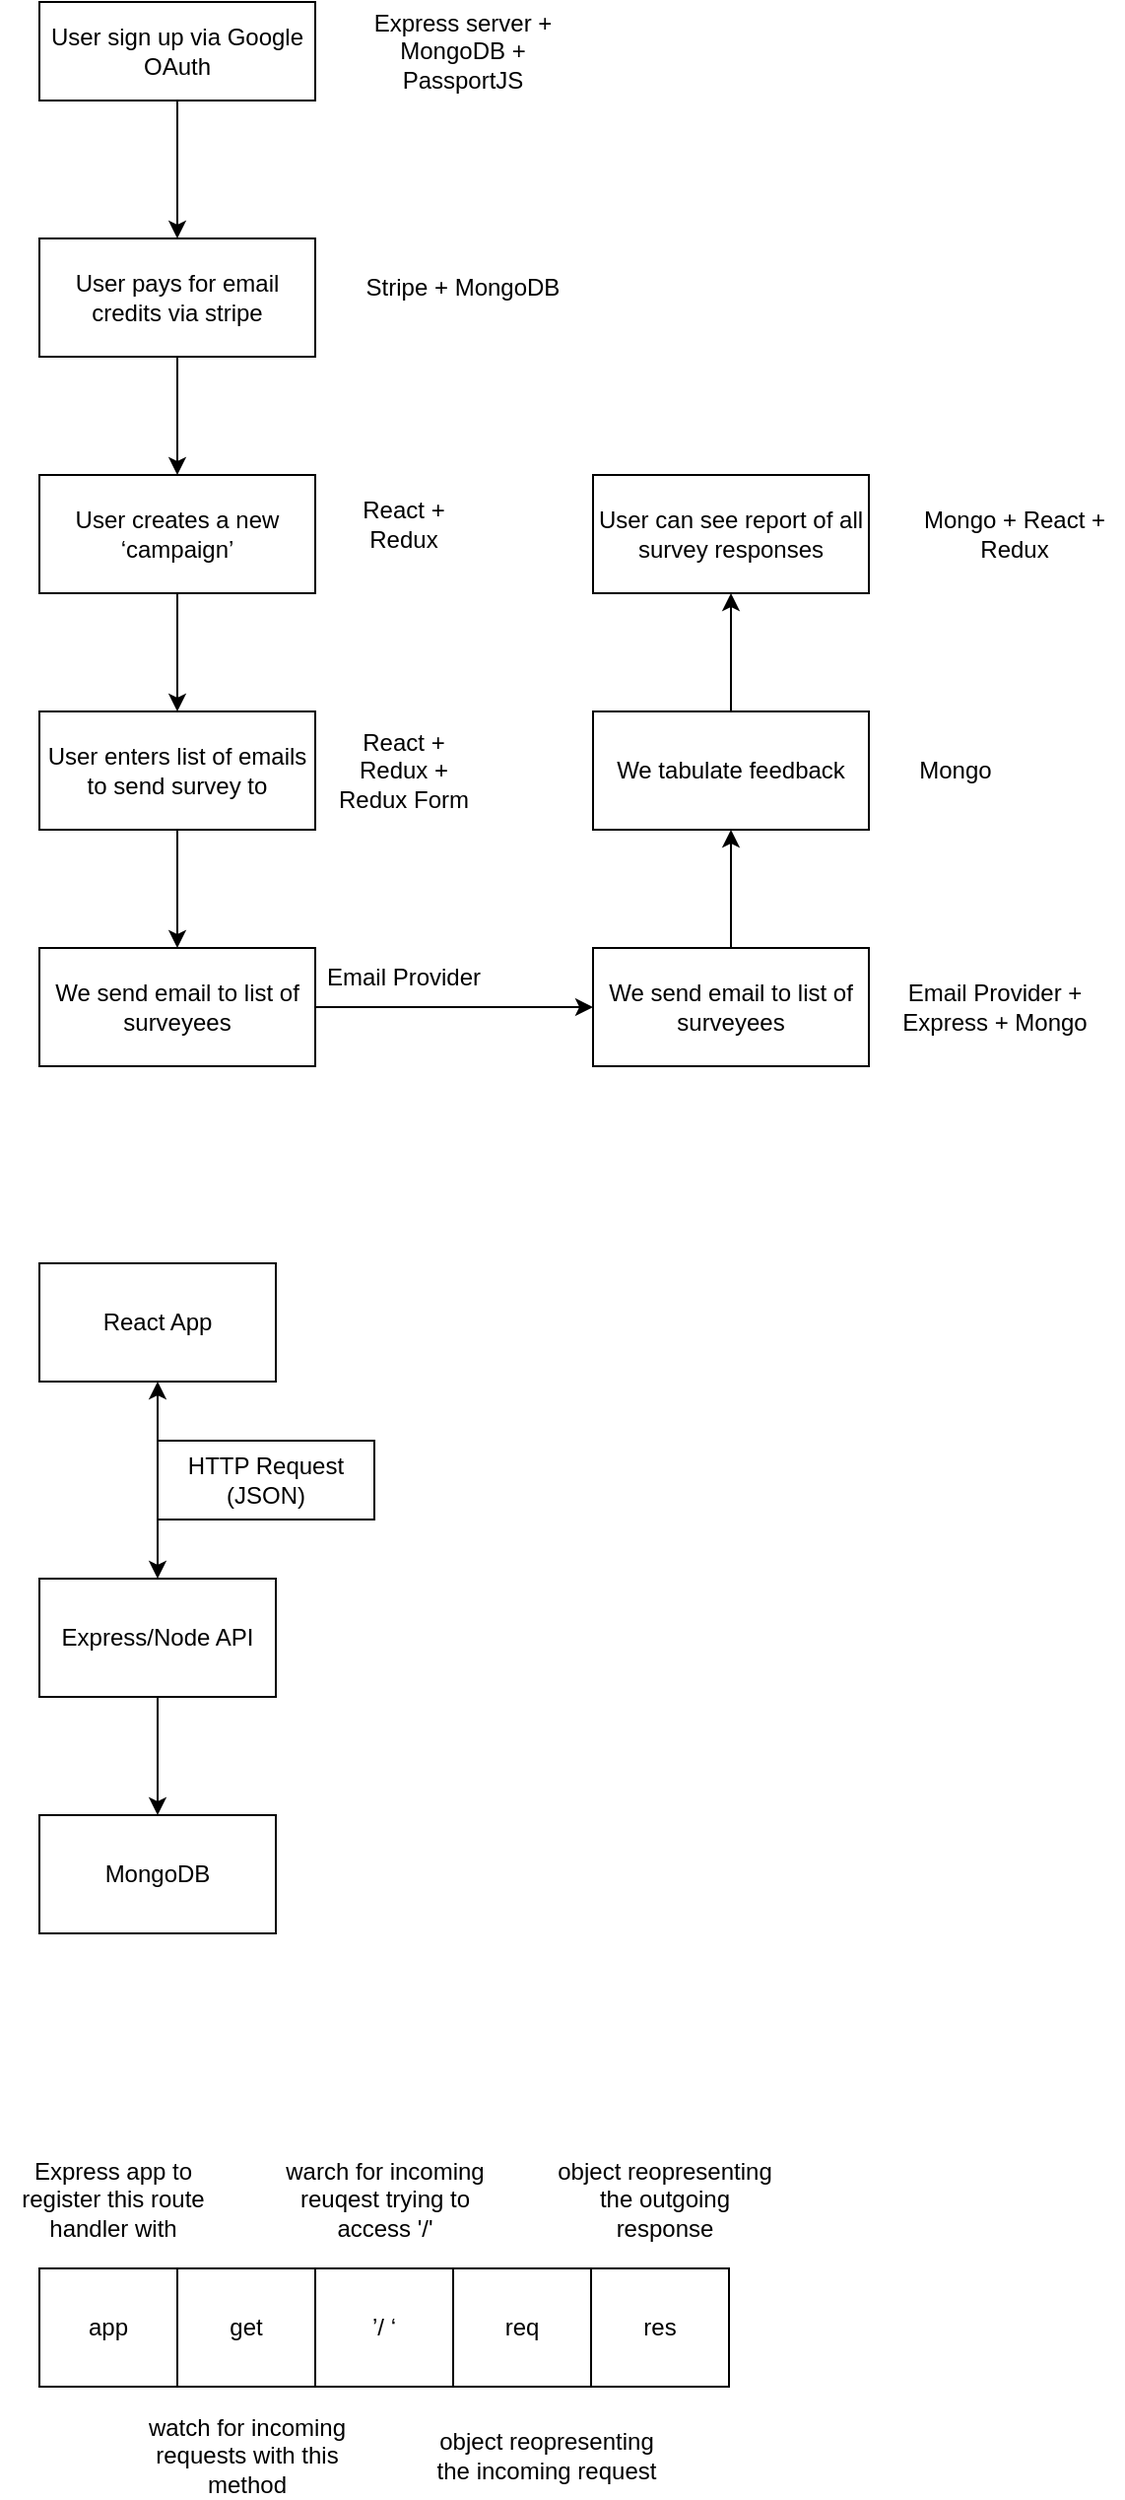 <mxfile version="20.7.3" type="device"><diagram id="dtjKVJJp6gbST_CgJSJh" name="Page-1"><mxGraphModel dx="714" dy="517" grid="1" gridSize="10" guides="1" tooltips="1" connect="1" arrows="1" fold="1" page="1" pageScale="1" pageWidth="850" pageHeight="1100" math="0" shadow="0"><root><mxCell id="0"/><mxCell id="1" parent="0"/><mxCell id="zaqjRlEO9ywxw1droDA_-17" style="edgeStyle=orthogonalEdgeStyle;rounded=0;orthogonalLoop=1;jettySize=auto;html=1;exitX=0.5;exitY=1;exitDx=0;exitDy=0;entryX=0.5;entryY=0;entryDx=0;entryDy=0;" edge="1" parent="1" source="zaqjRlEO9ywxw1droDA_-1" target="zaqjRlEO9ywxw1droDA_-2"><mxGeometry relative="1" as="geometry"/></mxCell><mxCell id="zaqjRlEO9ywxw1droDA_-1" value="User sign up via Google OAuth" style="rounded=0;whiteSpace=wrap;html=1;" vertex="1" parent="1"><mxGeometry x="40" y="240" width="140" height="50" as="geometry"/></mxCell><mxCell id="zaqjRlEO9ywxw1droDA_-18" style="edgeStyle=orthogonalEdgeStyle;rounded=0;orthogonalLoop=1;jettySize=auto;html=1;exitX=0.5;exitY=1;exitDx=0;exitDy=0;entryX=0.5;entryY=0;entryDx=0;entryDy=0;" edge="1" parent="1" source="zaqjRlEO9ywxw1droDA_-2" target="zaqjRlEO9ywxw1droDA_-3"><mxGeometry relative="1" as="geometry"/></mxCell><mxCell id="zaqjRlEO9ywxw1droDA_-2" value="User pays for email credits via stripe" style="rounded=0;whiteSpace=wrap;html=1;" vertex="1" parent="1"><mxGeometry x="40" y="360" width="140" height="60" as="geometry"/></mxCell><mxCell id="zaqjRlEO9ywxw1droDA_-19" style="edgeStyle=orthogonalEdgeStyle;rounded=0;orthogonalLoop=1;jettySize=auto;html=1;exitX=0.5;exitY=1;exitDx=0;exitDy=0;" edge="1" parent="1" source="zaqjRlEO9ywxw1droDA_-3" target="zaqjRlEO9ywxw1droDA_-4"><mxGeometry relative="1" as="geometry"/></mxCell><mxCell id="zaqjRlEO9ywxw1droDA_-3" value="User creates a new ‘campaign’" style="rounded=0;whiteSpace=wrap;html=1;" vertex="1" parent="1"><mxGeometry x="40" y="480" width="140" height="60" as="geometry"/></mxCell><mxCell id="zaqjRlEO9ywxw1droDA_-20" style="edgeStyle=orthogonalEdgeStyle;rounded=0;orthogonalLoop=1;jettySize=auto;html=1;exitX=0.5;exitY=1;exitDx=0;exitDy=0;entryX=0.5;entryY=0;entryDx=0;entryDy=0;" edge="1" parent="1" source="zaqjRlEO9ywxw1droDA_-4" target="zaqjRlEO9ywxw1droDA_-5"><mxGeometry relative="1" as="geometry"/></mxCell><mxCell id="zaqjRlEO9ywxw1droDA_-4" value="User enters list of emails to send survey to" style="rounded=0;whiteSpace=wrap;html=1;" vertex="1" parent="1"><mxGeometry x="40" y="600" width="140" height="60" as="geometry"/></mxCell><mxCell id="zaqjRlEO9ywxw1droDA_-13" style="edgeStyle=orthogonalEdgeStyle;rounded=0;orthogonalLoop=1;jettySize=auto;html=1;exitX=1;exitY=0.5;exitDx=0;exitDy=0;" edge="1" parent="1" source="zaqjRlEO9ywxw1droDA_-5" target="zaqjRlEO9ywxw1droDA_-6"><mxGeometry relative="1" as="geometry"/></mxCell><mxCell id="zaqjRlEO9ywxw1droDA_-5" value="We send email to list of surveyees" style="rounded=0;whiteSpace=wrap;html=1;" vertex="1" parent="1"><mxGeometry x="40" y="720" width="140" height="60" as="geometry"/></mxCell><mxCell id="zaqjRlEO9ywxw1droDA_-14" style="edgeStyle=orthogonalEdgeStyle;rounded=0;orthogonalLoop=1;jettySize=auto;html=1;exitX=0.5;exitY=0;exitDx=0;exitDy=0;entryX=0.5;entryY=1;entryDx=0;entryDy=0;" edge="1" parent="1" source="zaqjRlEO9ywxw1droDA_-6" target="zaqjRlEO9ywxw1droDA_-7"><mxGeometry relative="1" as="geometry"/></mxCell><mxCell id="zaqjRlEO9ywxw1droDA_-6" value="We send email to list of surveyees" style="rounded=0;whiteSpace=wrap;html=1;" vertex="1" parent="1"><mxGeometry x="321" y="720" width="140" height="60" as="geometry"/></mxCell><mxCell id="zaqjRlEO9ywxw1droDA_-15" style="edgeStyle=orthogonalEdgeStyle;rounded=0;orthogonalLoop=1;jettySize=auto;html=1;exitX=0.5;exitY=0;exitDx=0;exitDy=0;entryX=0.5;entryY=1;entryDx=0;entryDy=0;" edge="1" parent="1" source="zaqjRlEO9ywxw1droDA_-7" target="zaqjRlEO9ywxw1droDA_-8"><mxGeometry relative="1" as="geometry"/></mxCell><mxCell id="zaqjRlEO9ywxw1droDA_-7" value="We tabulate feedback" style="rounded=0;whiteSpace=wrap;html=1;" vertex="1" parent="1"><mxGeometry x="321" y="600" width="140" height="60" as="geometry"/></mxCell><mxCell id="zaqjRlEO9ywxw1droDA_-8" value="User can see report of all survey responses" style="rounded=0;whiteSpace=wrap;html=1;" vertex="1" parent="1"><mxGeometry x="321" y="480" width="140" height="60" as="geometry"/></mxCell><mxCell id="zaqjRlEO9ywxw1droDA_-21" value="Express server + MongoDB + PassportJS" style="text;html=1;strokeColor=none;fillColor=none;align=center;verticalAlign=middle;whiteSpace=wrap;rounded=0;" vertex="1" parent="1"><mxGeometry x="200" y="250" width="110" height="30" as="geometry"/></mxCell><mxCell id="zaqjRlEO9ywxw1droDA_-23" value="Stripe + MongoDB" style="text;html=1;strokeColor=none;fillColor=none;align=center;verticalAlign=middle;whiteSpace=wrap;rounded=0;" vertex="1" parent="1"><mxGeometry x="200" y="370" width="110" height="30" as="geometry"/></mxCell><mxCell id="zaqjRlEO9ywxw1droDA_-24" value="React +&lt;br&gt;Redux" style="text;html=1;strokeColor=none;fillColor=none;align=center;verticalAlign=middle;whiteSpace=wrap;rounded=0;" vertex="1" parent="1"><mxGeometry x="170" y="490" width="110" height="30" as="geometry"/></mxCell><mxCell id="zaqjRlEO9ywxw1droDA_-25" value="React +&lt;br&gt;Redux +&lt;br&gt;Redux Form" style="text;html=1;strokeColor=none;fillColor=none;align=center;verticalAlign=middle;whiteSpace=wrap;rounded=0;" vertex="1" parent="1"><mxGeometry x="170" y="615" width="110" height="30" as="geometry"/></mxCell><mxCell id="zaqjRlEO9ywxw1droDA_-26" value="Email Provider" style="text;html=1;strokeColor=none;fillColor=none;align=center;verticalAlign=middle;whiteSpace=wrap;rounded=0;" vertex="1" parent="1"><mxGeometry x="170" y="720" width="110" height="30" as="geometry"/></mxCell><mxCell id="zaqjRlEO9ywxw1droDA_-27" value="Email Provider +&lt;br&gt;Express + Mongo" style="text;html=1;strokeColor=none;fillColor=none;align=center;verticalAlign=middle;whiteSpace=wrap;rounded=0;" vertex="1" parent="1"><mxGeometry x="470" y="735" width="110" height="30" as="geometry"/></mxCell><mxCell id="zaqjRlEO9ywxw1droDA_-28" value="Mongo" style="text;html=1;strokeColor=none;fillColor=none;align=center;verticalAlign=middle;whiteSpace=wrap;rounded=0;" vertex="1" parent="1"><mxGeometry x="450" y="615" width="110" height="30" as="geometry"/></mxCell><mxCell id="zaqjRlEO9ywxw1droDA_-29" value="Mongo + React + Redux" style="text;html=1;strokeColor=none;fillColor=none;align=center;verticalAlign=middle;whiteSpace=wrap;rounded=0;" vertex="1" parent="1"><mxGeometry x="480" y="495" width="110" height="30" as="geometry"/></mxCell><mxCell id="zaqjRlEO9ywxw1droDA_-34" value="" style="edgeStyle=orthogonalEdgeStyle;rounded=0;orthogonalLoop=1;jettySize=auto;html=1;startArrow=classic;startFill=1;" edge="1" parent="1" source="zaqjRlEO9ywxw1droDA_-30" target="zaqjRlEO9ywxw1droDA_-31"><mxGeometry relative="1" as="geometry"/></mxCell><mxCell id="zaqjRlEO9ywxw1droDA_-30" value="React App" style="rounded=0;whiteSpace=wrap;html=1;" vertex="1" parent="1"><mxGeometry x="40" y="880" width="120" height="60" as="geometry"/></mxCell><mxCell id="zaqjRlEO9ywxw1droDA_-33" style="edgeStyle=orthogonalEdgeStyle;rounded=0;orthogonalLoop=1;jettySize=auto;html=1;" edge="1" parent="1" source="zaqjRlEO9ywxw1droDA_-31" target="zaqjRlEO9ywxw1droDA_-32"><mxGeometry relative="1" as="geometry"/></mxCell><mxCell id="zaqjRlEO9ywxw1droDA_-31" value="Express/Node API" style="rounded=0;whiteSpace=wrap;html=1;" vertex="1" parent="1"><mxGeometry x="40" y="1040" width="120" height="60" as="geometry"/></mxCell><mxCell id="zaqjRlEO9ywxw1droDA_-32" value="MongoDB" style="rounded=0;whiteSpace=wrap;html=1;" vertex="1" parent="1"><mxGeometry x="40" y="1160" width="120" height="60" as="geometry"/></mxCell><mxCell id="zaqjRlEO9ywxw1droDA_-35" value="HTTP Request (JSON)" style="rounded=0;whiteSpace=wrap;html=1;" vertex="1" parent="1"><mxGeometry x="100" y="970" width="110" height="40" as="geometry"/></mxCell><mxCell id="zaqjRlEO9ywxw1droDA_-37" value="app" style="rounded=0;whiteSpace=wrap;html=1;" vertex="1" parent="1"><mxGeometry x="40" y="1390" width="70" height="60" as="geometry"/></mxCell><mxCell id="zaqjRlEO9ywxw1droDA_-38" value="get" style="rounded=0;whiteSpace=wrap;html=1;" vertex="1" parent="1"><mxGeometry x="110" y="1390" width="70" height="60" as="geometry"/></mxCell><mxCell id="zaqjRlEO9ywxw1droDA_-39" value="’/ ‘" style="rounded=0;whiteSpace=wrap;html=1;" vertex="1" parent="1"><mxGeometry x="180" y="1390" width="70" height="60" as="geometry"/></mxCell><mxCell id="zaqjRlEO9ywxw1droDA_-40" value="req" style="rounded=0;whiteSpace=wrap;html=1;" vertex="1" parent="1"><mxGeometry x="250" y="1390" width="70" height="60" as="geometry"/></mxCell><mxCell id="zaqjRlEO9ywxw1droDA_-41" value="res" style="rounded=0;whiteSpace=wrap;html=1;" vertex="1" parent="1"><mxGeometry x="320" y="1390" width="70" height="60" as="geometry"/></mxCell><mxCell id="zaqjRlEO9ywxw1droDA_-43" value="Express app to register this route handler with" style="text;html=1;strokeColor=none;fillColor=none;align=center;verticalAlign=middle;whiteSpace=wrap;rounded=0;" vertex="1" parent="1"><mxGeometry x="20" y="1340" width="115" height="30" as="geometry"/></mxCell><mxCell id="zaqjRlEO9ywxw1droDA_-45" value="watch for incoming requests with this method&lt;span style=&quot;color: rgba(0, 0, 0, 0); font-family: monospace; font-size: 0px; text-align: start;&quot;&gt;%3CmxGraphModel%3E%3Croot%3E%3CmxCell%20id%3D%220%22%2F%3E%3CmxCell%20id%3D%221%22%20parent%3D%220%22%2F%3E%3CmxCell%20id%3D%222%22%20value%3D%22Express%20app%20to%20register%20this%20route%20handler%20with%22%20style%3D%22text%3Bhtml%3D1%3BstrokeColor%3Dnone%3BfillColor%3Dnone%3Balign%3Dcenter%3BverticalAlign%3Dmiddle%3BwhiteSpace%3Dwrap%3Brounded%3D0%3B%22%20vertex%3D%221%22%20parent%3D%221%22%3E%3CmxGeometry%20x%3D%2220%22%20y%3D%221340%22%20width%3D%22115%22%20height%3D%2230%22%20as%3D%22geometry%22%2F%3E%3C%2FmxCell%3E%3C%2Froot%3E%3C%2FmxGraphModel%3E&lt;/span&gt;" style="text;html=1;strokeColor=none;fillColor=none;align=center;verticalAlign=middle;whiteSpace=wrap;rounded=0;" vertex="1" parent="1"><mxGeometry x="87.5" y="1470" width="115" height="30" as="geometry"/></mxCell><mxCell id="zaqjRlEO9ywxw1droDA_-46" value="warch for incoming reuqest trying to access '/'" style="text;html=1;strokeColor=none;fillColor=none;align=center;verticalAlign=middle;whiteSpace=wrap;rounded=0;" vertex="1" parent="1"><mxGeometry x="157.5" y="1340" width="115" height="30" as="geometry"/></mxCell><mxCell id="zaqjRlEO9ywxw1droDA_-47" value="object reopresenting the incoming request" style="text;html=1;strokeColor=none;fillColor=none;align=center;verticalAlign=middle;whiteSpace=wrap;rounded=0;" vertex="1" parent="1"><mxGeometry x="240" y="1470" width="115" height="30" as="geometry"/></mxCell><mxCell id="zaqjRlEO9ywxw1droDA_-50" value="object reopresenting the outgoing response&lt;span style=&quot;color: rgba(0, 0, 0, 0); font-family: monospace; font-size: 0px; text-align: start;&quot;&gt;%3CmxGraphModel%3E%3Croot%3E%3CmxCell%20id%3D%220%22%2F%3E%3CmxCell%20id%3D%221%22%20parent%3D%220%22%2F%3E%3CmxCell%20id%3D%222%22%20value%3D%22object%20reopresenting%20the%20incoming%20request%22%20style%3D%22text%3Bhtml%3D1%3BstrokeColor%3Dnone%3BfillColor%3Dnone%3Balign%3Dcenter%3BverticalAlign%3Dmiddle%3BwhiteSpace%3Dwrap%3Brounded%3D0%3B%22%20vertex%3D%221%22%20parent%3D%221%22%3E%3CmxGeometry%20x%3D%22240%22%20y%3D%221470%22%20width%3D%22115%22%20height%3D%2230%22%20as%3D%22geometry%22%2F%3E%3C%2FmxCell%3E%3C%2Froot%3E%3C%2FmxGraphModel%3E&lt;/span&gt;" style="text;html=1;strokeColor=none;fillColor=none;align=center;verticalAlign=middle;whiteSpace=wrap;rounded=0;" vertex="1" parent="1"><mxGeometry x="300" y="1340" width="115" height="30" as="geometry"/></mxCell></root></mxGraphModel></diagram></mxfile>